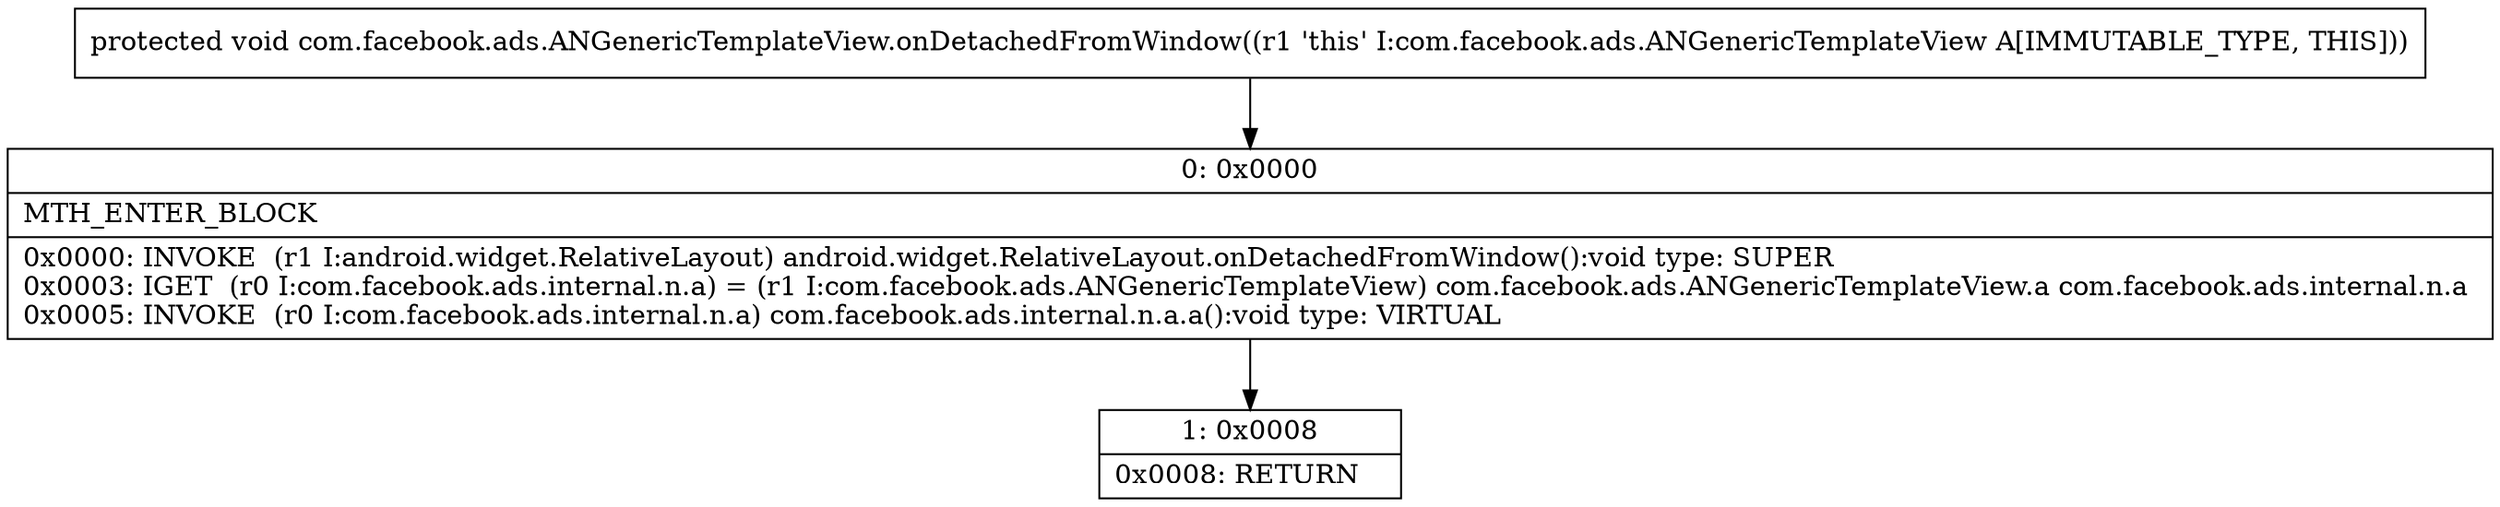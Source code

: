 digraph "CFG forcom.facebook.ads.ANGenericTemplateView.onDetachedFromWindow()V" {
Node_0 [shape=record,label="{0\:\ 0x0000|MTH_ENTER_BLOCK\l|0x0000: INVOKE  (r1 I:android.widget.RelativeLayout) android.widget.RelativeLayout.onDetachedFromWindow():void type: SUPER \l0x0003: IGET  (r0 I:com.facebook.ads.internal.n.a) = (r1 I:com.facebook.ads.ANGenericTemplateView) com.facebook.ads.ANGenericTemplateView.a com.facebook.ads.internal.n.a \l0x0005: INVOKE  (r0 I:com.facebook.ads.internal.n.a) com.facebook.ads.internal.n.a.a():void type: VIRTUAL \l}"];
Node_1 [shape=record,label="{1\:\ 0x0008|0x0008: RETURN   \l}"];
MethodNode[shape=record,label="{protected void com.facebook.ads.ANGenericTemplateView.onDetachedFromWindow((r1 'this' I:com.facebook.ads.ANGenericTemplateView A[IMMUTABLE_TYPE, THIS])) }"];
MethodNode -> Node_0;
Node_0 -> Node_1;
}

